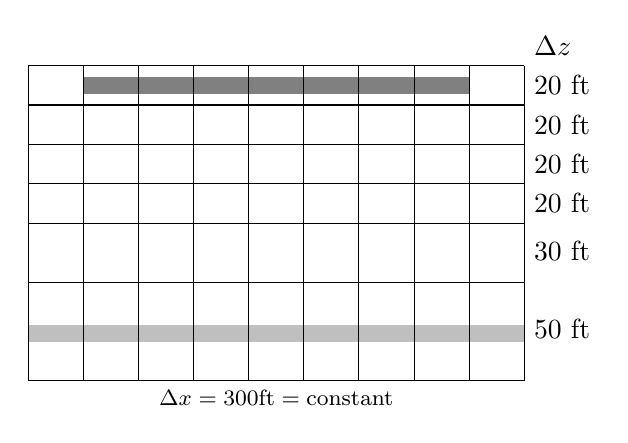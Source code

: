 % -*- root: ../plots.tex -*-
\begin{tikzpicture}[xscale=0.7]
    \draw[color=lightgray,fill=lightgray] (0,.50) rectangle (9,.70);
    \draw[color=gray,fill=gray] (1,3.65) rectangle (8,3.85);

    \foreach \x in {0,1,...,9} {
        \draw[] (\x,0) to (\x,4);
    }
    \draw[] (0,0.00) to (9,0.00);
    \draw[] (0,1.25) to (9,1.25);
    \draw[] (0,2.00) to (9,2.00);
    \draw[] (0,2.50) to (9,2.50);
    \draw[] (0,3.00) to (9,3.00);
    \draw[] (0,3.50) to (9,3.50);
    \draw[] (0,4.00) to (9,4.00);

    \node[anchor=south west] at (9,4) {$\Delta z$};
    \node[anchor=west] at (9,3.75) {20 ft};
    \node[anchor=west] at (9,3.25) {20 ft};
    \node[anchor=west] at (9,2.75) {20 ft};
    \node[anchor=west] at (9,2.25) {20 ft};
    \node[anchor=west] at (9,1.65) {30 ft};
    \node[anchor=west] at (9,0.65) {50 ft};
    \node[anchor=north] at (4.5,0) {\footnotesize $\Delta x = 300 \mathrm{ft} = \mathrm{constant}$};
\end{tikzpicture}
